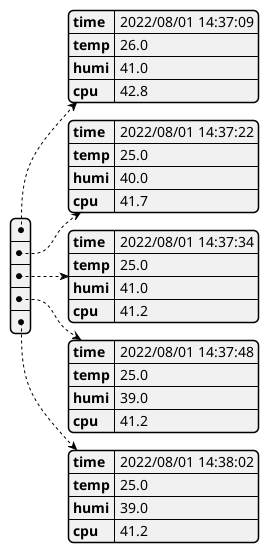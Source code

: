 @startjson
[{"time": "2022/08/01 14:37:09", "temp": 26.0, "humi": 41.0, "cpu": 42.8}, {"time": "2022/08/01 14:37:22", "temp": 25.0, "humi": 40.0, "cpu": 41.7}, {"time": "2022/08/01 14:37:34", "temp": 25.0, "humi": 41.0, "cpu": 41.2}, {"time": "2022/08/01 14:37:48", "temp": 25.0, "humi": 39.0, "cpu": 41.2}, {"time": "2022/08/01 14:38:02", "temp": 25.0, "humi": 39.0, "cpu": 41.2}]
@endjson
